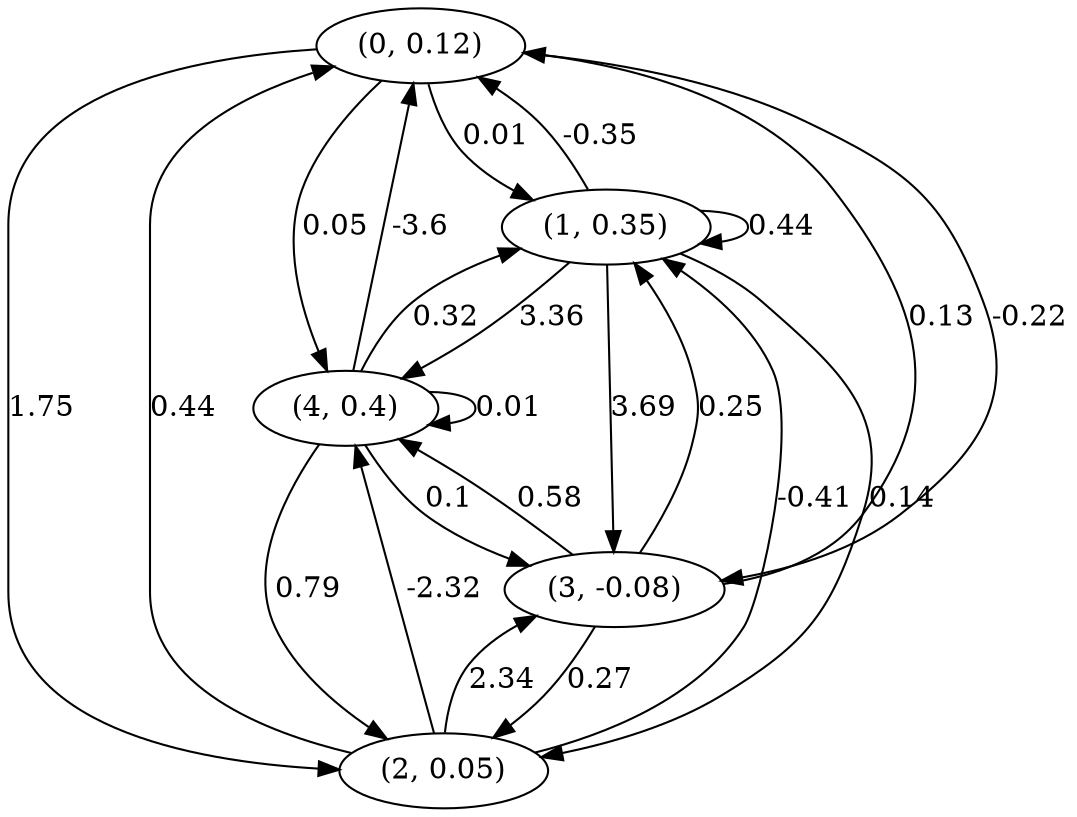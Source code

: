digraph {
    0 [ label = "(0, 0.12)" ]
    1 [ label = "(1, 0.35)" ]
    2 [ label = "(2, 0.05)" ]
    3 [ label = "(3, -0.08)" ]
    4 [ label = "(4, 0.4)" ]
    1 -> 1 [ label = "0.44" ]
    4 -> 4 [ label = "0.01" ]
    1 -> 0 [ label = "-0.35" ]
    2 -> 0 [ label = "0.44" ]
    3 -> 0 [ label = "0.13" ]
    4 -> 0 [ label = "-3.6" ]
    0 -> 1 [ label = "0.01" ]
    2 -> 1 [ label = "-0.41" ]
    3 -> 1 [ label = "0.25" ]
    4 -> 1 [ label = "0.32" ]
    0 -> 2 [ label = "1.75" ]
    1 -> 2 [ label = "0.14" ]
    3 -> 2 [ label = "0.27" ]
    4 -> 2 [ label = "0.79" ]
    0 -> 3 [ label = "-0.22" ]
    1 -> 3 [ label = "3.69" ]
    2 -> 3 [ label = "2.34" ]
    4 -> 3 [ label = "0.1" ]
    0 -> 4 [ label = "0.05" ]
    1 -> 4 [ label = "3.36" ]
    2 -> 4 [ label = "-2.32" ]
    3 -> 4 [ label = "0.58" ]
}

